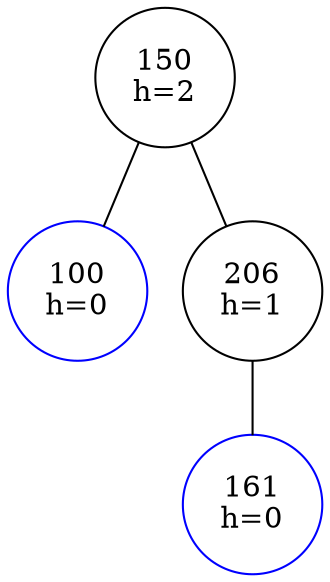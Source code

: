 graph G {
	node [shape=circle];
	150--100;
	150--206;
	150 [label="150\nh=2"];
	100 [label="100\nh=0", color=blue];
	206--161;
	206 [label="206\nh=1"];
	161 [label="161\nh=0", color=blue];
}